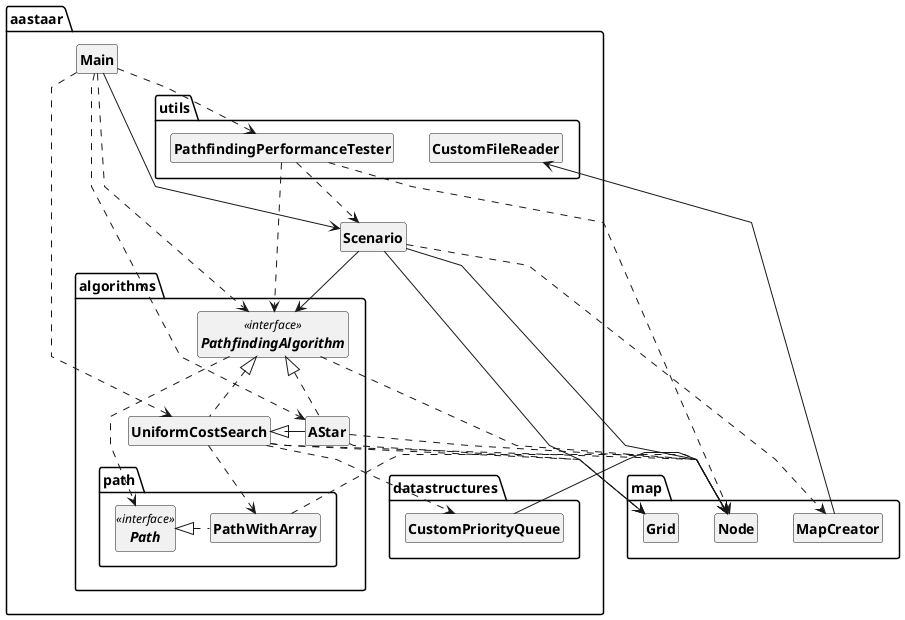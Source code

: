 @startuml
skinparam classAttributeIconSize 0
skinparam ClassFontStyle bold
skinparam linetype polyline

/'title Yksityiskohtaisempi komponenttiarkkitehtuuri'/

package aastaar {
  class Main
  class Scenario

  package .map {
    class MapCreator 
    class Grid
    class Node
  }

  package algorithms {
    class AStar
    class UniformCostSearch
    interface PathfindingAlgorithm <<interface>>

    package path {
      class PathWithArray
      interface Path <<interface>>
    }
  }

  package utils {
    class PathfindingPerformanceTester
    class CustomFileReader
  }

  package datastructures {
    class CustomPriorityQueue
  }
}

Main --> Scenario
Main ..> PathfindingAlgorithm
Main ..> AStar
Main ..> UniformCostSearch
Main ..> PathfindingPerformanceTester

Scenario --> Grid
Scenario ..> MapCreator
Scenario -left-> Node
Scenario --> PathfindingAlgorithm

MapCreator --> CustomFileReader

PathfindingPerformanceTester ..> Scenario
PathfindingPerformanceTester ..> Node
PathfindingPerformanceTester ..> PathfindingAlgorithm

PathfindingAlgorithm ..> Path
PathfindingAlgorithm ..> Node
PathfindingAlgorithm <|.. UniformCostSearch
PathfindingAlgorithm <|.. AStar

UniformCostSearch <|-up AStar
UniformCostSearch ..> CustomPriorityQueue
UniformCostSearch ..> PathWithArray
UniformCostSearch ..> Node
UniformCostSearch ..> Grid

AStar ..> Grid
AStar ..> Node

Path <|. PathWithArray

PathWithArray ..> Node

CustomPriorityQueue --> Node

hide members
hide circles

@enduml